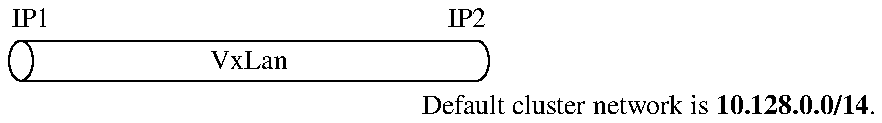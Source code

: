 .PS
NODE1: [
copy "vm.pic"
]
move movewid*5
NODE2: [
copy "vm2.pic"
]

E1: ellipse wid .12 ht .2 with .w at NODE1.e + (.05, 0)
"IP1" at last ellipse .n + (0.05, .1)

E2: ellipse wid .12 ht .2 with .e at NODE2.w + (-.05, 0)
"IP2" at last ellipse .n + (-0.05, .1)

box invis fill 0 with .ne at E2.n ht E2.ht wid E2.wid

line from E1.n to E2.n
line "\v'-.05v'VxLan" above aligned from E1.s to E2.s

.PE
.ce 1000
Default cluster network is \fB10.128.0.0/14\fP.
.ce 0
